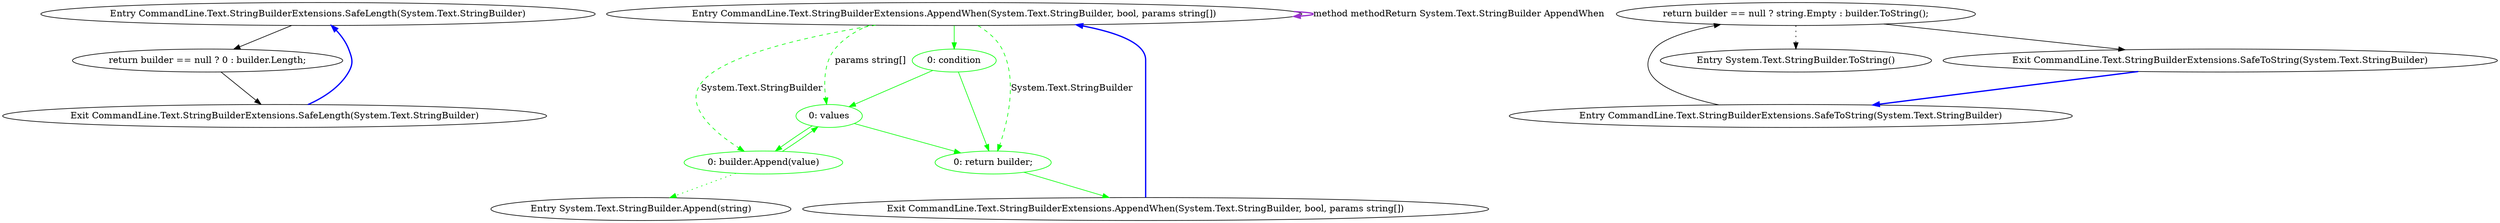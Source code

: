 digraph  {
m0_11 [cluster="CommandLine.Text.StringBuilderExtensions.SafeLength(System.Text.StringBuilder)", file="StringBuilderExtensions.cs", label="Entry CommandLine.Text.StringBuilderExtensions.SafeLength(System.Text.StringBuilder)", span="26-26"];
m0_12 [cluster="CommandLine.Text.StringBuilderExtensions.SafeLength(System.Text.StringBuilder)", file="StringBuilderExtensions.cs", label="return builder == null ? 0 : builder.Length;", span="28-28"];
m0_13 [cluster="CommandLine.Text.StringBuilderExtensions.SafeLength(System.Text.StringBuilder)", file="StringBuilderExtensions.cs", label="Exit CommandLine.Text.StringBuilderExtensions.SafeLength(System.Text.StringBuilder)", span="26-26"];
m0_0 [cluster="CommandLine.Text.StringBuilderExtensions.AppendWhen(System.Text.StringBuilder, bool, params string[])", file="StringBuilderExtensions.cs", label="Entry CommandLine.Text.StringBuilderExtensions.AppendWhen(System.Text.StringBuilder, bool, params string[])", span="9-9"];
m0_1 [cluster="CommandLine.Text.StringBuilderExtensions.AppendWhen(System.Text.StringBuilder, bool, params string[])", color=green, community=0, file="StringBuilderExtensions.cs", label="0: condition", span="11-11"];
m0_2 [cluster="CommandLine.Text.StringBuilderExtensions.AppendWhen(System.Text.StringBuilder, bool, params string[])", color=green, community=0, file="StringBuilderExtensions.cs", label="0: values", span="13-13"];
m0_3 [cluster="CommandLine.Text.StringBuilderExtensions.AppendWhen(System.Text.StringBuilder, bool, params string[])", color=green, community=0, file="StringBuilderExtensions.cs", label="0: builder.Append(value)", span="15-15"];
m0_4 [cluster="CommandLine.Text.StringBuilderExtensions.AppendWhen(System.Text.StringBuilder, bool, params string[])", color=green, community=0, file="StringBuilderExtensions.cs", label="0: return builder;", span="18-18"];
m0_5 [cluster="CommandLine.Text.StringBuilderExtensions.AppendWhen(System.Text.StringBuilder, bool, params string[])", file="StringBuilderExtensions.cs", label="Exit CommandLine.Text.StringBuilderExtensions.AppendWhen(System.Text.StringBuilder, bool, params string[])", span="9-9"];
m0_10 [cluster="System.Text.StringBuilder.ToString()", file="StringBuilderExtensions.cs", label="Entry System.Text.StringBuilder.ToString()", span="0-0"];
m0_6 [cluster="System.Text.StringBuilder.Append(string)", file="StringBuilderExtensions.cs", label="Entry System.Text.StringBuilder.Append(string)", span="0-0"];
m0_7 [cluster="CommandLine.Text.StringBuilderExtensions.SafeToString(System.Text.StringBuilder)", file="StringBuilderExtensions.cs", label="Entry CommandLine.Text.StringBuilderExtensions.SafeToString(System.Text.StringBuilder)", span="21-21"];
m0_8 [cluster="CommandLine.Text.StringBuilderExtensions.SafeToString(System.Text.StringBuilder)", file="StringBuilderExtensions.cs", label="return builder == null ? string.Empty : builder.ToString();", span="23-23"];
m0_9 [cluster="CommandLine.Text.StringBuilderExtensions.SafeToString(System.Text.StringBuilder)", file="StringBuilderExtensions.cs", label="Exit CommandLine.Text.StringBuilderExtensions.SafeToString(System.Text.StringBuilder)", span="21-21"];
m0_11 -> m0_12  [key=0, style=solid];
m0_12 -> m0_13  [key=0, style=solid];
m0_13 -> m0_11  [color=blue, key=0, style=bold];
m0_0 -> m0_1  [color=green, key=0, style=solid];
m0_0 -> m0_2  [color=green, key=1, label="params string[]", style=dashed];
m0_0 -> m0_3  [color=green, key=1, label="System.Text.StringBuilder", style=dashed];
m0_0 -> m0_4  [color=green, key=1, label="System.Text.StringBuilder", style=dashed];
m0_0 -> m0_0  [color=darkorchid, key=3, label="method methodReturn System.Text.StringBuilder AppendWhen", style=bold];
m0_1 -> m0_2  [color=green, key=0, style=solid];
m0_1 -> m0_4  [color=green, key=0, style=solid];
m0_2 -> m0_3  [color=green, key=0, style=solid];
m0_2 -> m0_4  [color=green, key=0, style=solid];
m0_3 -> m0_2  [color=green, key=0, style=solid];
m0_3 -> m0_6  [color=green, key=2, style=dotted];
m0_4 -> m0_5  [color=green, key=0, style=solid];
m0_5 -> m0_0  [color=blue, key=0, style=bold];
m0_7 -> m0_8  [key=0, style=solid];
m0_8 -> m0_9  [key=0, style=solid];
m0_8 -> m0_10  [key=2, style=dotted];
m0_9 -> m0_7  [color=blue, key=0, style=bold];
}
